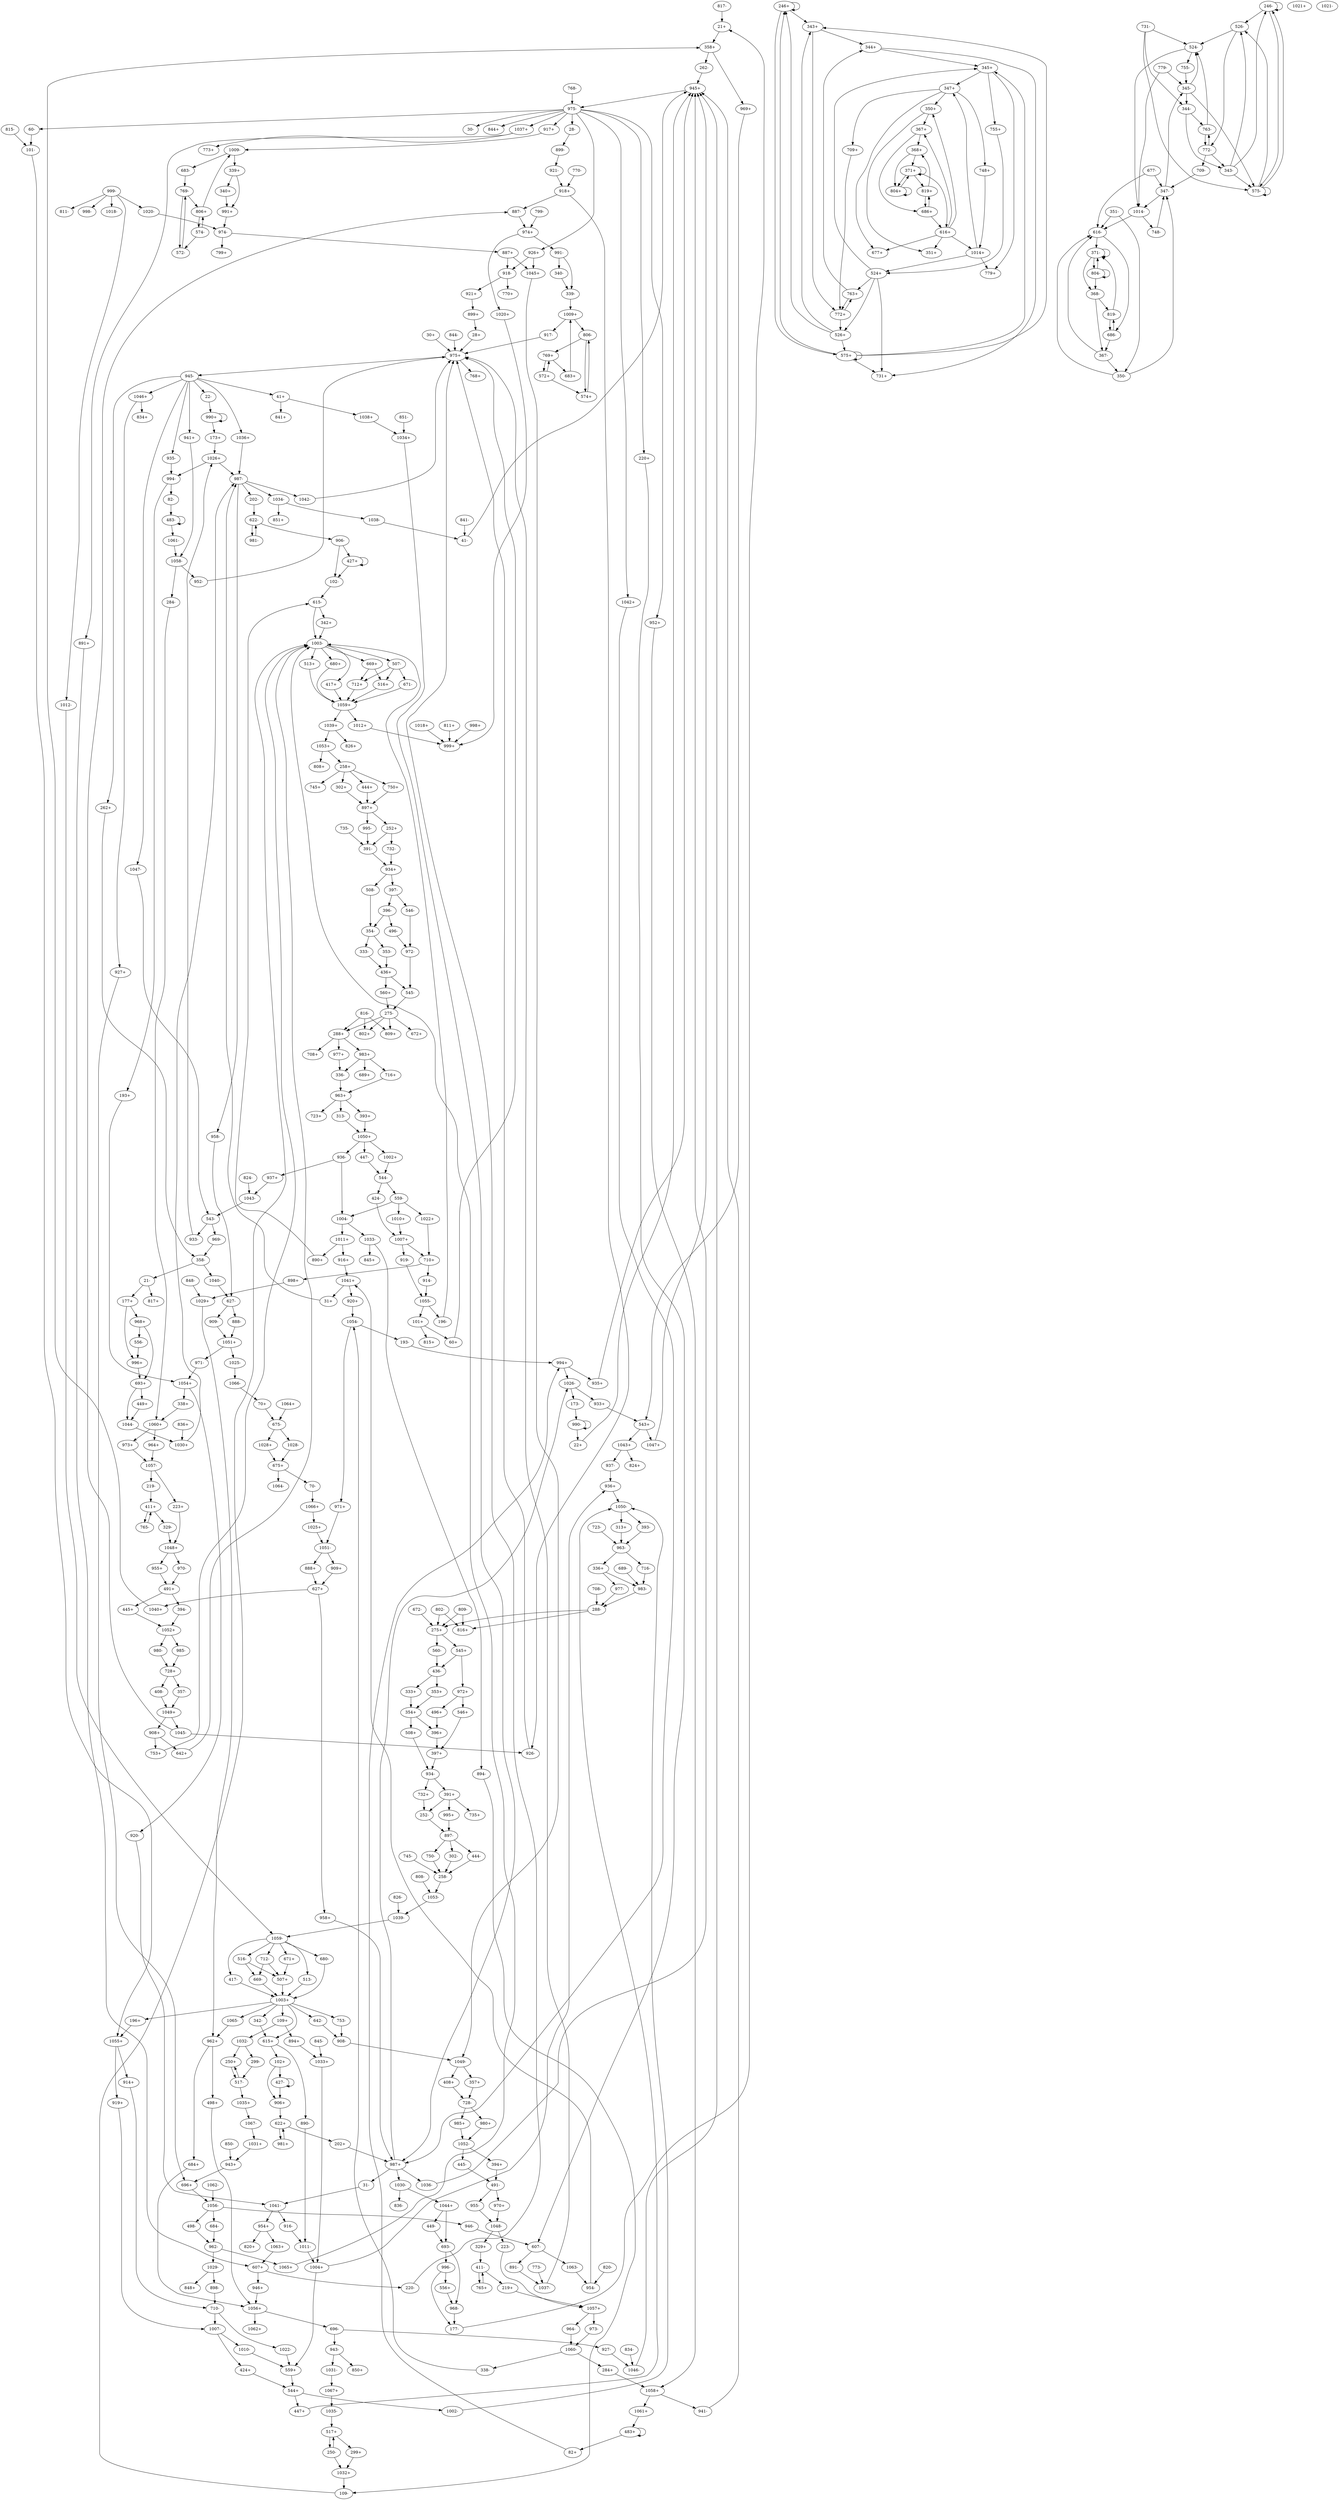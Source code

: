 digraph adj {
graph [k=96]
edge [d=-95]
"21+" [l=53007 C=1890434]
"21-" [l=53007 C=1890434]
"22+" [l=90139 C=2607704]
"22-" [l=90139 C=2607704]
"28+" [l=48884 C=1370904]
"28-" [l=48884 C=1370904]
"30+" [l=26106 C=725198]
"30-" [l=26106 C=725198]
"31+" [l=51885 C=1941957]
"31-" [l=51885 C=1941957]
"41+" [l=38166 C=1432157]
"41-" [l=38166 C=1432157]
"60+" [l=34471 C=1302211]
"60-" [l=34471 C=1302211]
"70+" [l=9150 C=265242]
"70-" [l=9150 C=265242]
"82+" [l=41532 C=1381633]
"82-" [l=41532 C=1381633]
"101+" [l=1276 C=47865]
"101-" [l=1276 C=47865]
"102+" [l=22200 C=797857]
"102-" [l=22200 C=797857]
"109+" [l=350 C=19165]
"109-" [l=350 C=19165]
"173+" [l=39254 C=1178332]
"173-" [l=39254 C=1178332]
"177+" [l=2477 C=88448]
"177-" [l=2477 C=88448]
"193+" [l=44864 C=1351665]
"193-" [l=44864 C=1351665]
"196+" [l=4302 C=156636]
"196-" [l=4302 C=156636]
"202+" [l=14202 C=515195]
"202-" [l=14202 C=515195]
"219+" [l=9313 C=336927]
"219-" [l=9313 C=336927]
"220+" [l=47118 C=1579878]
"220-" [l=47118 C=1579878]
"223+" [l=11473 C=367292]
"223-" [l=11473 C=367292]
"246+" [l=96 C=255]
"246-" [l=96 C=255]
"250+" [l=250 C=4123]
"250-" [l=250 C=4123]
"252+" [l=189 C=6437]
"252-" [l=189 C=6437]
"258+" [l=176 C=18499]
"258-" [l=176 C=18499]
"262+" [l=2547 C=73373]
"262-" [l=2547 C=73373]
"275+" [l=286 C=46417]
"275-" [l=286 C=46417]
"284+" [l=2644 C=95093]
"284-" [l=2644 C=95093]
"288+" [l=219 C=26354]
"288-" [l=219 C=26354]
"299+" [l=256 C=5231]
"299-" [l=256 C=5231]
"302+" [l=191 C=15404]
"302-" [l=191 C=15404]
"313+" [l=191 C=23078]
"313-" [l=191 C=23078]
"329+" [l=5063 C=164733]
"329-" [l=5063 C=164733]
"333+" [l=280 C=15746]
"333-" [l=280 C=15746]
"336+" [l=168 C=18447]
"336-" [l=168 C=18447]
"338+" [l=2241 C=72974]
"338-" [l=2241 C=72974]
"339+" [l=216 C=2535]
"339-" [l=216 C=2535]
"340+" [l=392 C=5524]
"340-" [l=392 C=5524]
"342+" [l=307 C=9457]
"342-" [l=307 C=9457]
"343+" [l=96 C=255]
"343-" [l=96 C=255]
"344+" [l=96 C=255]
"344-" [l=96 C=255]
"345+" [l=96 C=255]
"345-" [l=96 C=255]
"347+" [l=96 C=255]
"347-" [l=96 C=255]
"350+" [l=98 C=765]
"350-" [l=98 C=765]
"351+" [l=139 C=238]
"351-" [l=139 C=238]
"353+" [l=278 C=6239]
"353-" [l=278 C=6239]
"354+" [l=239 C=14249]
"354-" [l=239 C=14249]
"357+" [l=477 C=11357]
"357-" [l=477 C=11357]
"358+" [l=284 C=10398]
"358-" [l=284 C=10398]
"367+" [l=98 C=765]
"367-" [l=98 C=765]
"368+" [l=102 C=1697]
"368-" [l=102 C=1697]
"371+" [l=99 C=840]
"371-" [l=99 C=840]
"391+" [l=156 C=14797]
"391-" [l=156 C=14797]
"393+" [l=191 C=9307]
"393-" [l=191 C=9307]
"394+" [l=1997 C=56787]
"394-" [l=1997 C=56787]
"396+" [l=195 C=11540]
"396-" [l=195 C=11540]
"397+" [l=231 C=25288]
"397-" [l=231 C=25288]
"408+" [l=528 C=12678]
"408-" [l=528 C=12678]
"411+" [l=193 C=5979]
"411-" [l=193 C=5979]
"417+" [l=344 C=11052]
"417-" [l=344 C=11052]
"424+" [l=281 C=5423]
"424-" [l=281 C=5423]
"427+" [l=1881 C=69183]
"427-" [l=1881 C=69183]
"436+" [l=131 C=3670]
"436-" [l=131 C=3670]
"444+" [l=202 C=12619]
"444-" [l=202 C=12619]
"445+" [l=1106 C=33281]
"445-" [l=1106 C=33281]
"447+" [l=191 C=14976]
"447-" [l=191 C=14976]
"449+" [l=246 C=3969]
"449-" [l=246 C=3969]
"483+" [l=203 C=6124]
"483-" [l=203 C=6124]
"491+" [l=152 C=2571]
"491-" [l=152 C=2571]
"496+" [l=181 C=6582]
"496-" [l=181 C=6582]
"498+" [l=191 C=3633]
"498-" [l=191 C=3633]
"507+" [l=176 C=5880]
"507-" [l=176 C=5880]
"508+" [l=342 C=19893]
"508-" [l=342 C=19893]
"513+" [l=326 C=16359]
"513-" [l=326 C=16359]
"516+" [l=164 C=4140]
"516-" [l=164 C=4140]
"517+" [l=155 C=3597]
"517-" [l=155 C=3597]
"524+" [l=96 C=155]
"524-" [l=96 C=155]
"526+" [l=96 C=173]
"526-" [l=96 C=173]
"543+" [l=308 C=17439]
"543-" [l=308 C=17439]
"544+" [l=152 C=9434]
"544-" [l=152 C=9434]
"545+" [l=134 C=7956]
"545-" [l=134 C=7956]
"546+" [l=281 C=14872]
"546-" [l=281 C=14872]
"556+" [l=246 C=4919]
"556-" [l=246 C=4919]
"559+" [l=161 C=10417]
"559-" [l=161 C=10417]
"560+" [l=195 C=3450]
"560-" [l=195 C=3450]
"572+" [l=260 C=2690]
"572-" [l=260 C=2690]
"574+" [l=260 C=2097]
"574-" [l=260 C=2097]
"575+" [l=189 C=4005]
"575-" [l=189 C=4005]
"607+" [l=137 C=2319]
"607-" [l=137 C=2319]
"615+" [l=143 C=3873]
"615-" [l=143 C=3873]
"616+" [l=98 C=436]
"616-" [l=98 C=436]
"622+" [l=131 C=3286]
"622-" [l=131 C=3286]
"627+" [l=165 C=3054]
"627-" [l=165 C=3054]
"642+" [l=191 C=3356]
"642-" [l=191 C=3356]
"669+" [l=176 C=667]
"669-" [l=176 C=667]
"671+" [l=190 C=4564]
"671-" [l=190 C=4564]
"672+" [l=117 C=88]
"672-" [l=117 C=88]
"675+" [l=146 C=3514]
"675-" [l=146 C=3514]
"677+" [l=134 C=252]
"677-" [l=134 C=252]
"680+" [l=246 C=5458]
"680-" [l=246 C=5458]
"683+" [l=189 C=1444]
"683-" [l=189 C=1444]
"684+" [l=191 C=2925]
"684-" [l=191 C=2925]
"686+" [l=175 C=304]
"686-" [l=175 C=304]
"689+" [l=125 C=143]
"689-" [l=125 C=143]
"693+" [l=98 C=110]
"693-" [l=98 C=110]
"696+" [l=212 C=8327]
"696-" [l=212 C=8327]
"708+" [l=133 C=98]
"708-" [l=133 C=98]
"709+" [l=162 C=370]
"709-" [l=162 C=370]
"710+" [l=97 C=111]
"710-" [l=97 C=111]
"712+" [l=176 C=3706]
"712-" [l=176 C=3706]
"716+" [l=191 C=545]
"716-" [l=191 C=545]
"723+" [l=124 C=74]
"723-" [l=124 C=74]
"728+" [l=132 C=2029]
"728-" [l=132 C=2029]
"731+" [l=142 C=3016]
"731-" [l=142 C=3016]
"732+" [l=303 C=5979]
"732-" [l=303 C=5979]
"735+" [l=102 C=15]
"735-" [l=102 C=15]
"745+" [l=128 C=102]
"745-" [l=128 C=102]
"748+" [l=182 C=390]
"748-" [l=182 C=390]
"750+" [l=191 C=288]
"750-" [l=191 C=288]
"753+" [l=191 C=365]
"753-" [l=191 C=365]
"755+" [l=188 C=576]
"755-" [l=188 C=576]
"763+" [l=96 C=3]
"763-" [l=96 C=3]
"765+" [l=183 C=1663]
"765-" [l=183 C=1663]
"768+" [l=114 C=51]
"768-" [l=114 C=51]
"769+" [l=103 C=252]
"769-" [l=103 C=252]
"770+" [l=157 C=173]
"770-" [l=157 C=173]
"772+" [l=150 C=173]
"772-" [l=150 C=173]
"773+" [l=187 C=440]
"773-" [l=187 C=440]
"779+" [l=155 C=340]
"779-" [l=155 C=340]
"799+" [l=110 C=34]
"799-" [l=110 C=34]
"802+" [l=128 C=103]
"802-" [l=128 C=103]
"804+" [l=113 C=40]
"804-" [l=113 C=40]
"806+" [l=104 C=248]
"806-" [l=104 C=248]
"808+" [l=120 C=90]
"808-" [l=120 C=90]
"809+" [l=119 C=78]
"809-" [l=119 C=78]
"811+" [l=111 C=364]
"811-" [l=111 C=364]
"815+" [l=122 C=64]
"815-" [l=122 C=64]
"816+" [l=106 C=34]
"816-" [l=106 C=34]
"817+" [l=123 C=70]
"817-" [l=123 C=70]
"819+" [l=111 C=38]
"819-" [l=111 C=38]
"820+" [l=103 C=18]
"820-" [l=103 C=18]
"824+" [l=140 C=119]
"824-" [l=140 C=119]
"826+" [l=118 C=57]
"826-" [l=118 C=57]
"834+" [l=131 C=142]
"834-" [l=131 C=142]
"836+" [l=163 C=248]
"836-" [l=163 C=248]
"841+" [l=155 C=409]
"841-" [l=155 C=409]
"844+" [l=117 C=53]
"844-" [l=117 C=53]
"845+" [l=126 C=65]
"845-" [l=126 C=65]
"848+" [l=196 C=376]
"848-" [l=196 C=376]
"850+" [l=147 C=178]
"850-" [l=147 C=178]
"851+" [l=128 C=135]
"851-" [l=128 C=135]
"887+" [l=209376 C=5742170]
"887-" [l=209376 C=5742170]
"888+" [l=21865 C=678735]
"888-" [l=21865 C=678735]
"890+" [l=90544 C=3370799]
"890-" [l=90544 C=3370799]
"891+" [l=20063 C=649116]
"891-" [l=20063 C=649116]
"894+" [l=105784 C=3978132]
"894-" [l=105784 C=3978132]
"897+" [l=523 C=106873]
"897-" [l=523 C=106873]
"898+" [l=75740 C=2709329]
"898-" [l=75740 C=2709329]
"899+" [l=120053 C=3344930]
"899-" [l=120053 C=3344930]
"906+" [l=17453 C=653815]
"906-" [l=17453 C=653815]
"908+" [l=21184 C=735067]
"908-" [l=21184 C=735067]
"909+" [l=3227 C=102880]
"909-" [l=3227 C=102880]
"914+" [l=32781 C=1227352]
"914-" [l=32781 C=1227352]
"916+" [l=81373 C=3058103]
"916-" [l=81373 C=3058103]
"917+" [l=61723 C=1713480]
"917-" [l=61723 C=1713480]
"918+" [l=36009 C=960657]
"918-" [l=36009 C=960657]
"919+" [l=26188 C=999214]
"919-" [l=26188 C=999214]
"920+" [l=4215 C=127437]
"920-" [l=4215 C=127437]
"921+" [l=54482 C=1458802]
"921-" [l=54482 C=1458802]
"926+" [l=22845 C=676824]
"926-" [l=22845 C=676824]
"927+" [l=31616 C=1201541]
"927-" [l=31616 C=1201541]
"933+" [l=58615 C=2340307]
"933-" [l=58615 C=2340307]
"934+" [l=426 C=81643]
"934-" [l=426 C=81643]
"935+" [l=9439 C=314995]
"935-" [l=9439 C=314995]
"936+" [l=333 C=15900]
"936-" [l=333 C=15900]
"937+" [l=29707 C=1011045]
"937-" [l=29707 C=1011045]
"941+" [l=22324 C=645723]
"941-" [l=22324 C=645723]
"943+" [l=50197 C=1887848]
"943-" [l=50197 C=1887848]
"945+" [l=356 C=63150]
"945-" [l=356 C=63150]
"946+" [l=11537 C=363442]
"946-" [l=11537 C=363442]
"952+" [l=82230 C=2392414]
"952-" [l=82230 C=2392414]
"954+" [l=51601 C=1632412]
"954-" [l=51601 C=1632412]
"955+" [l=4786 C=170612]
"955-" [l=4786 C=170612]
"958+" [l=48657 C=1526556]
"958-" [l=48657 C=1526556]
"962+" [l=883 C=62946]
"962-" [l=883 C=62946]
"963+" [l=471 C=93290]
"963-" [l=471 C=93290]
"964+" [l=7657 C=247441]
"964-" [l=7657 C=247441]
"968+" [l=218 C=4437]
"968-" [l=218 C=4437]
"969+" [l=3053 C=101752]
"969-" [l=3053 C=101752]
"970+" [l=4863 C=145925]
"970-" [l=4863 C=145925]
"971+" [l=2973 C=93593]
"971-" [l=2973 C=93593]
"972+" [l=287 C=29551]
"972-" [l=287 C=29551]
"973+" [l=6282 C=233328]
"973-" [l=6282 C=233328]
"974+" [l=66736 C=1841448]
"974-" [l=66736 C=1841448]
"975+" [l=389 C=70652]
"975-" [l=389 C=70652]
"977+" [l=325 C=11529]
"977-" [l=325 C=11529]
"980+" [l=1277 C=37469]
"980-" [l=1277 C=37469]
"981+" [l=1264 C=46308]
"981-" [l=1264 C=46308]
"983+" [l=273 C=40595]
"983-" [l=273 C=40595]
"985+" [l=1374 C=45594]
"985-" [l=1374 C=45594]
"987+" [l=177 C=11391]
"987-" [l=177 C=11391]
"990+" [l=436 C=19689]
"990-" [l=436 C=19689]
"991+" [l=2421 C=68383]
"991-" [l=2421 C=68383]
"994+" [l=173 C=7638]
"994-" [l=173 C=7638]
"995+" [l=192 C=19619]
"995-" [l=192 C=19619]
"996+" [l=214 C=4093]
"996-" [l=214 C=4093]
"998+" [l=152 C=762]
"998-" [l=152 C=762]
"999+" [l=125 C=7164]
"999-" [l=125 C=7164]
"1002+" [l=191 C=5213]
"1002-" [l=191 C=5213]
"1003+" [l=131 C=8342]
"1003-" [l=131 C=8342]
"1004+" [l=157 C=6165]
"1004-" [l=157 C=6165]
"1007+" [l=131 C=3962]
"1007-" [l=131 C=3962]
"1009+" [l=140 C=2260]
"1009-" [l=140 C=2260]
"1010+" [l=217 C=4814]
"1010-" [l=217 C=4814]
"1011+" [l=206 C=4867]
"1011-" [l=206 C=4867]
"1012+" [l=188 C=676]
"1012-" [l=188 C=676]
"1014+" [l=98 C=430]
"1014-" [l=98 C=430]
"1018+" [l=113 C=800]
"1018-" [l=113 C=800]
"1020+" [l=189 C=821]
"1020-" [l=189 C=821]
"1021+" [l=126 C=7242]
"1021-" [l=126 C=7242]
"1022+" [l=212 C=6625]
"1022-" [l=212 C=6625]
"1025+" [l=16766 C=514697]
"1025-" [l=16766 C=514697]
"1026+" [l=113 C=2491]
"1026-" [l=113 C=2491]
"1028+" [l=1941 C=59041]
"1028-" [l=1941 C=59041]
"1029+" [l=146791 C=5354006]
"1029-" [l=146791 C=5354006]
"1030+" [l=268273 C=9739814]
"1030-" [l=268273 C=9739814]
"1031+" [l=101714 C=3778558]
"1031-" [l=101714 C=3778558]
"1032+" [l=192717 C=7190025]
"1032-" [l=192717 C=7190025]
"1033+" [l=43734 C=1633226]
"1033-" [l=43734 C=1633226]
"1034+" [l=61726 C=2337519]
"1034-" [l=61726 C=2337519]
"1035+" [l=172481 C=6435395]
"1035-" [l=172481 C=6435395]
"1036+" [l=75544 C=2379474]
"1036-" [l=75544 C=2379474]
"1037+" [l=126511 C=4169438]
"1037-" [l=126511 C=4169438]
"1038+" [l=225065 C=8476738]
"1038-" [l=225065 C=8476738]
"1039+" [l=810 C=176459]
"1039-" [l=810 C=176459]
"1040+" [l=37348 C=1111486]
"1040-" [l=37348 C=1111486]
"1041+" [l=6142 C=420109]
"1041-" [l=6142 C=420109]
"1042+" [l=147541 C=5443491]
"1042-" [l=147541 C=5443491]
"1043+" [l=46234 C=1606563]
"1043-" [l=46234 C=1606563]
"1044+" [l=75517 C=2719051]
"1044-" [l=75517 C=2719051]
"1045+" [l=51540 C=1563946]
"1045-" [l=51540 C=1563946]
"1046+" [l=22798 C=835553]
"1046-" [l=22798 C=835553]
"1047+" [l=303326 C=10360232]
"1047-" [l=303326 C=10360232]
"1048+" [l=1649 C=83701]
"1048-" [l=1649 C=83701]
"1049+" [l=4635 C=265234]
"1049-" [l=4635 C=265234]
"1050+" [l=366 C=65473]
"1050-" [l=366 C=65473]
"1051+" [l=635 C=28932]
"1051-" [l=635 C=28932]
"1052+" [l=2563 C=146500]
"1052-" [l=2563 C=146500]
"1053+" [l=603 C=122781]
"1053-" [l=603 C=122781]
"1054+" [l=485 C=21384]
"1054-" [l=485 C=21384]
"1055+" [l=1163 C=59826]
"1055-" [l=1163 C=59826]
"1056+" [l=2039 C=196555]
"1056-" [l=2039 C=196555]
"1057+" [l=814 C=43363]
"1057-" [l=814 C=43363]
"1058+" [l=343 C=11938]
"1058-" [l=343 C=11938]
"1059+" [l=386 C=69312]
"1059-" [l=386 C=69312]
"1060+" [l=2241 C=131726]
"1060-" [l=2241 C=131726]
"1061+" [l=101739 C=3414872]
"1061-" [l=101739 C=3414872]
"1062+" [l=73833 C=2393604]
"1062-" [l=73833 C=2393604]
"1063+" [l=127172 C=4171616]
"1063-" [l=127172 C=4171616]
"1064+" [l=191761 C=5885626]
"1064-" [l=191761 C=5885626]
"1065+" [l=45253 C=1724496]
"1065-" [l=45253 C=1724496]
"1066+" [l=191 C=0]
"1066-" [l=191 C=0]
"1067+" [l=191 C=0]
"1067-" [l=191 C=0]
"21+" -> "358+"
"21-" -> "177+"
"21-" -> "817+"
"22+" -> "945+" [d=-92]
"22-" -> "990+"
"28+" -> "975+" [d=-30]
"28-" -> "899-" [d=-46]
"30+" -> "975+" [d=-30]
"31+" -> "987-" [d=-76]
"31-" -> "1041-"
"41+" -> "841+"
"41+" -> "1038+"
"41-" -> "945+" [d=-91]
"60+" -> "975+" [d=-31]
"60-" -> "101-"
"70+" -> "675-"
"70-" -> "1066+"
"82+" -> "994+"
"82-" -> "483-"
"101+" -> "60+"
"101+" -> "815+"
"101-" -> "1055+"
"102+" -> "427-"
"102+" -> "906+"
"102-" -> "615-"
"109+" -> "894+"
"109+" -> "1032-"
"109-" -> "1003-" [d=-89]
"173+" -> "1026+"
"173-" -> "990-"
"177+" -> "968+"
"177+" -> "996+" [d=-91]
"177-" -> "21+"
"193+" -> "1054+"
"193-" -> "994+"
"196+" -> "1055+"
"196-" -> "1003-" [d=-87]
"202+" -> "987+" [d=-93]
"202-" -> "622-"
"219+" -> "1057+"
"219-" -> "411+"
"220+" -> "607-"
"220-" -> "975+" [d=-30]
"223+" -> "1048+"
"223-" -> "1057+"
"246+" -> "246+"
"246+" -> "343+"
"246+" -> "575+"
"246-" -> "246-"
"246-" -> "526-"
"246-" -> "575-" [d=-93]
"250+" -> "517-"
"250-" -> "517+" [d=-78]
"250-" -> "1032+" [d=-89]
"252+" -> "732-"
"252+" -> "391-" [d=-49]
"252-" -> "897-"
"258+" -> "745+"
"258+" -> "444+" [d=-36]
"258+" -> "302+" [d=-18]
"258+" -> "750+" [d=-18]
"258-" -> "1053-"
"262+" -> "358-"
"262-" -> "945+" [d=-91]
"275+" -> "545+"
"275+" -> "560-"
"275-" -> "672+"
"275-" -> "288+" [d=-93]
"275-" -> "802+" [d=-93]
"275-" -> "809+" [d=-93]
"284+" -> "1058+"
"284-" -> "1060+"
"288+" -> "977+"
"288+" -> "708+" [d=-66]
"288+" -> "983+" [d=-66]
"288-" -> "816+"
"288-" -> "275+" [d=-93]
"299+" -> "1032+"
"299-" -> "517-"
"302+" -> "897+" [d=-18]
"302-" -> "258-" [d=-18]
"313+" -> "963-" [d=-94]
"313-" -> "1050+"
"329+" -> "411-"
"329-" -> "1048+"
"333+" -> "354+"
"333-" -> "436+"
"336+" -> "977-"
"336+" -> "983-" [d=-72]
"336-" -> "963+"
"338+" -> "1060+"
"338-" -> "1054-"
"339+" -> "340+"
"339+" -> "991+" [d=-87]
"339-" -> "1009+"
"340+" -> "991+"
"340-" -> "339-"
"342+" -> "1003-" [d=-93]
"342-" -> "615+"
"343+" -> "344+"
"343+" -> "772+" [d=-55]
"343-" -> "246-"
"343-" -> "526-"
"343-" -> "575-" [d=-93]
"344+" -> "345+"
"344+" -> "731+"
"344-" -> "343-"
"344-" -> "763-"
"345+" -> "755+"
"345+" -> "347+" [d=-92]
"345+" -> "779+" [d=-92]
"345-" -> "344-"
"345-" -> "575-" [d=-93]
"345-" -> "524-" [d=-93]
"347+" -> "709+"
"347+" -> "748+" [d=-93]
"347+" -> "350+" [d=-92]
"347+" -> "677+" [d=-92]
"347-" -> "345-" [d=-92]
"347-" -> "1014-" [d=-89]
"350+" -> "351+"
"350+" -> "367+"
"350-" -> "347-" [d=-92]
"350-" -> "616-" [d=-82]
"351-" -> "350-"
"351-" -> "616-" [d=-82]
"353+" -> "354+"
"353-" -> "436+"
"354+" -> "508+"
"354+" -> "396+" [d=-82]
"354-" -> "333-"
"354-" -> "353-"
"357+" -> "728-"
"357-" -> "1049+"
"358+" -> "262-"
"358+" -> "969+"
"358-" -> "21-"
"358-" -> "1040-"
"367+" -> "368+"
"367+" -> "686+"
"367-" -> "350-"
"367-" -> "616-" [d=-82]
"368+" -> "371+" [d=-91]
"368+" -> "804+" [d=-17]
"368-" -> "367-"
"368-" -> "819-"
"371+" -> "804+" [d=-17]
"371+" -> "371+" [d=-30]
"371+" -> "616+" [d=-46]
"371+" -> "819+" [d=-46]
"371-" -> "368-" [d=-91]
"371-" -> "804-" [d=-91]
"371-" -> "371-" [d=-30]
"391+" -> "735+"
"391+" -> "995+" [d=-52]
"391+" -> "252-" [d=-49]
"391-" -> "934+"
"393+" -> "1050+"
"393-" -> "963-" [d=-94]
"394+" -> "491-"
"394-" -> "1052+"
"396+" -> "397+"
"396-" -> "496-"
"396-" -> "354-" [d=-82]
"397+" -> "934-"
"397-" -> "396-"
"397-" -> "546-"
"408+" -> "728-"
"408-" -> "1049+"
"411+" -> "329-"
"411+" -> "765-"
"411-" -> "219+"
"411-" -> "765+"
"417+" -> "1059+" [d=-93]
"417-" -> "1003+" [d=-87]
"424+" -> "544+"
"424-" -> "1007+"
"427+" -> "102-"
"427+" -> "427+"
"427-" -> "427-"
"427-" -> "906+"
"436+" -> "560+"
"436+" -> "545-" [d=-34]
"436-" -> "333+"
"436-" -> "353+"
"444+" -> "897+"
"444-" -> "258-" [d=-36]
"445+" -> "1052+"
"445-" -> "491-"
"447+" -> "1050-" [d=-76]
"447-" -> "544-"
"449+" -> "1044-"
"449-" -> "693-"
"483+" -> "82+"
"483+" -> "483+" [d=-14]
"483-" -> "483-" [d=-14]
"483-" -> "1061-"
"491+" -> "394-"
"491+" -> "445+"
"491-" -> "955-"
"491-" -> "970+"
"496+" -> "396+"
"496-" -> "972-"
"498+" -> "1056+" [d=-91]
"498-" -> "962-"
"507+" -> "1003+" [d=-21]
"507-" -> "516+" [d=-80]
"507-" -> "671-" [d=-87]
"507-" -> "712+" [d=-80]
"508+" -> "934-"
"508-" -> "354-"
"513+" -> "1059+" [d=-75]
"513-" -> "1003+" [d=-87]
"516+" -> "1059+" [d=-75]
"516-" -> "507+" [d=-80]
"516-" -> "669-" [d=-80]
"517+" -> "250-"
"517+" -> "299+"
"517-" -> "250+" [d=-78]
"517-" -> "1035+"
"524+" -> "526+" [d=-94]
"524+" -> "763+" [d=-94]
"524+" -> "345+" [d=-93]
"524+" -> "731+" [d=-93]
"524-" -> "755-"
"524-" -> "1014-" [d=-92]
"526+" -> "246+"
"526+" -> "343+"
"526+" -> "575+"
"526-" -> "772-"
"526-" -> "524-" [d=-94]
"543+" -> "1043+"
"543+" -> "1047+"
"543-" -> "933-"
"543-" -> "969-"
"544+" -> "447+"
"544+" -> "1002-"
"544-" -> "424-"
"544-" -> "559-"
"545+" -> "972+"
"545+" -> "436-" [d=-34]
"545-" -> "275-"
"546+" -> "397+"
"546-" -> "972-"
"556+" -> "968-"
"556-" -> "996+"
"559+" -> "544+"
"559-" -> "1010+"
"559-" -> "1004-" [d=-57]
"559-" -> "1022+" [d=-57]
"560+" -> "275-"
"560-" -> "436-"
"572+" -> "574+" [d=-94]
"572+" -> "769+" [d=-94]
"572-" -> "769-"
"574+" -> "806-"
"574-" -> "572-" [d=-94]
"574-" -> "806+" [d=-94]
"575+" -> "345+" [d=-93]
"575+" -> "731+" [d=-93]
"575+" -> "246+" [d=-93]
"575+" -> "343+" [d=-93]
"575+" -> "575+" [d=-93]
"575-" -> "246-"
"575-" -> "526-"
"575-" -> "575-" [d=-93]
"607+" -> "220-"
"607+" -> "946+"
"607-" -> "891-"
"607-" -> "1063-"
"615+" -> "102+"
"615+" -> "890-"
"615-" -> "342+"
"615-" -> "1003-" [d=-18]
"616+" -> "1014+" [d=-91]
"616+" -> "350+" [d=-82]
"616+" -> "677+" [d=-82]
"616+" -> "351+" [d=-82]
"616+" -> "367+" [d=-82]
"616-" -> "686-"
"616-" -> "371-" [d=-46]
"622+" -> "202+"
"622+" -> "981+"
"622-" -> "906-"
"622-" -> "981-"
"627+" -> "958+"
"627+" -> "1040+"
"627-" -> "888-"
"627-" -> "909-"
"642+" -> "1003-" [d=-81]
"642-" -> "908-"
"669+" -> "712+" [d=-80]
"669+" -> "516+" [d=-80]
"669-" -> "1003+" [d=-21]
"671+" -> "507+" [d=-87]
"671-" -> "1059+" [d=-93]
"672-" -> "275+"
"675+" -> "70-"
"675+" -> "1064-"
"675-" -> "1028+"
"675-" -> "1028-"
"677-" -> "347-" [d=-92]
"677-" -> "616-" [d=-82]
"680+" -> "1059+" [d=-93]
"680-" -> "1003+" [d=-92]
"683+" -> "1009+"
"683-" -> "769-"
"684+" -> "1056+" [d=-91]
"684-" -> "962-"
"686+" -> "616+"
"686+" -> "819+"
"686-" -> "367-"
"686-" -> "819-"
"689-" -> "983-" [d=-82]
"693+" -> "449+"
"693+" -> "1044-" [d=-83]
"693-" -> "968-"
"693-" -> "996-"
"696+" -> "1056-"
"696-" -> "927-"
"696-" -> "943-"
"708-" -> "288-" [d=-66]
"709+" -> "772+" [d=-54]
"709-" -> "347-"
"710+" -> "898+"
"710+" -> "914-"
"710-" -> "1007-"
"710-" -> "1022-"
"712+" -> "1059+" [d=-84]
"712-" -> "669-" [d=-80]
"712-" -> "507+" [d=-80]
"716+" -> "963+"
"716-" -> "983-"
"723-" -> "963-"
"728+" -> "357-"
"728+" -> "408-"
"728-" -> "980+"
"728-" -> "985+"
"731-" -> "344-"
"731-" -> "575-" [d=-93]
"731-" -> "524-" [d=-93]
"732+" -> "252-"
"732-" -> "934+"
"735-" -> "391-"
"745-" -> "258-"
"748+" -> "1014+"
"748-" -> "347-" [d=-93]
"750+" -> "897+" [d=-18]
"750-" -> "258-" [d=-18]
"753+" -> "1003-" [d=-81]
"753-" -> "908-"
"755+" -> "524+"
"755-" -> "345-"
"763+" -> "344+"
"763+" -> "772+" [d=-55]
"763-" -> "772-"
"763-" -> "524-" [d=-94]
"765+" -> "411-"
"765-" -> "411+"
"768-" -> "975-"
"769+" -> "572+"
"769+" -> "683+"
"769-" -> "572-" [d=-94]
"769-" -> "806+" [d=-94]
"770-" -> "918+"
"772+" -> "526+"
"772+" -> "763+"
"772-" -> "709-" [d=-54]
"772-" -> "343-" [d=-55]
"772-" -> "763-" [d=-55]
"773-" -> "1037-"
"779-" -> "345-" [d=-92]
"779-" -> "1014-" [d=-89]
"799-" -> "974+"
"802-" -> "816+"
"802-" -> "275+" [d=-93]
"804+" -> "371+" [d=-91]
"804+" -> "804+" [d=-17]
"804-" -> "371-" [d=-17]
"804-" -> "368-" [d=-17]
"804-" -> "804-" [d=-17]
"806+" -> "574-"
"806+" -> "1009-" [d=-78]
"806-" -> "769+" [d=-94]
"806-" -> "574+" [d=-94]
"808-" -> "1053-"
"809-" -> "816+"
"809-" -> "275+" [d=-93]
"811+" -> "999+" [d=-93]
"815-" -> "101-"
"816-" -> "288+"
"816-" -> "802+"
"816-" -> "809+"
"817-" -> "21+"
"819+" -> "368+"
"819+" -> "686+"
"819-" -> "686-"
"819-" -> "371-" [d=-46]
"820-" -> "954-"
"824-" -> "1043-"
"826-" -> "1039-"
"834-" -> "1046-"
"836+" -> "1030+"
"841-" -> "41-"
"844-" -> "975+"
"845-" -> "1033+"
"848-" -> "1029+"
"850-" -> "943+"
"851-" -> "1034+"
"887+" -> "918-"
"887+" -> "1045+"
"887-" -> "974+"
"888+" -> "627+"
"888-" -> "1051+"
"890+" -> "615-"
"890-" -> "1011-"
"891+" -> "607+"
"891-" -> "1037-"
"894+" -> "1033+"
"894-" -> "109-"
"897+" -> "252+"
"897+" -> "995-"
"897-" -> "444-"
"897-" -> "302-" [d=-18]
"897-" -> "750-" [d=-18]
"898+" -> "1029+"
"898-" -> "710-"
"899+" -> "28+" [d=-46]
"899-" -> "921-" [d=-87]
"906+" -> "622+"
"906-" -> "102-"
"906-" -> "427+"
"908+" -> "642+"
"908+" -> "753+"
"908-" -> "1049-"
"909+" -> "627+"
"909-" -> "1051+"
"914+" -> "710-"
"914-" -> "1055-"
"916+" -> "1041+"
"916-" -> "1011-"
"917+" -> "1009-"
"917-" -> "975+" [d=-30]
"918+" -> "887-"
"918+" -> "926-"
"918-" -> "770+"
"918-" -> "921+"
"919+" -> "1007-"
"919-" -> "1055-"
"920+" -> "1054-"
"920-" -> "1041-"
"921+" -> "899+" [d=-87]
"921-" -> "918+"
"926+" -> "918-"
"926+" -> "1045+"
"926-" -> "975+" [d=-30]
"927+" -> "696+"
"927-" -> "1046-"
"933+" -> "543+"
"933-" -> "1026+"
"934+" -> "397-"
"934+" -> "508-"
"934-" -> "391+"
"934-" -> "732+"
"935+" -> "945+" [d=-91]
"935-" -> "994-"
"936+" -> "1050-"
"936-" -> "937+"
"936-" -> "1004-" [d=-57]
"937+" -> "1043-"
"937-" -> "936+"
"941+" -> "1058-"
"941-" -> "945+" [d=-89]
"943+" -> "696+"
"943-" -> "850+"
"943-" -> "1031-"
"945+" -> "975-"
"945-" -> "22-" [d=-92]
"945-" -> "41+" [d=-91]
"945-" -> "262+" [d=-91]
"945-" -> "935-" [d=-91]
"945-" -> "941+" [d=-89]
"945-" -> "1036+" [d=-89]
"945-" -> "1046+"
"945-" -> "1047-" [d=-91]
"946+" -> "1056+"
"946-" -> "607-"
"952+" -> "1058+"
"952-" -> "975+" [d=-30]
"954+" -> "820+"
"954+" -> "1063+"
"954-" -> "1041+"
"955+" -> "491+"
"955-" -> "1048-"
"958+" -> "987+" [d=-85]
"958-" -> "627-"
"962+" -> "498+"
"962+" -> "684+"
"962-" -> "1029-"
"962-" -> "1065+"
"963+" -> "723+"
"963+" -> "313-" [d=-94]
"963+" -> "393+" [d=-94]
"963-" -> "336+"
"963-" -> "716-"
"964+" -> "1057-"
"964-" -> "1060-"
"968+" -> "556-"
"968+" -> "693+"
"968-" -> "177-"
"969+" -> "543+"
"969-" -> "358-"
"970+" -> "1048-"
"970-" -> "491+"
"971+" -> "1051-"
"971-" -> "1054+"
"972+" -> "496+"
"972+" -> "546+"
"972-" -> "545-"
"973+" -> "1057-"
"973-" -> "1060-"
"974+" -> "991-"
"974+" -> "1020+"
"974-" -> "799+"
"974-" -> "887+"
"975+" -> "768+"
"975+" -> "945-"
"975-" -> "844+"
"975-" -> "220+" [d=-30]
"975-" -> "926+" [d=-30]
"975-" -> "60-" [d=-31]
"975-" -> "28-" [d=-30]
"975-" -> "952+" [d=-30]
"975-" -> "30-" [d=-30]
"975-" -> "917+" [d=-30]
"975-" -> "1037+" [d=-31]
"975-" -> "1042+" [d=-30]
"977+" -> "336-"
"977-" -> "288-"
"980+" -> "1052-"
"980-" -> "728+"
"981+" -> "622+"
"981-" -> "622-"
"983+" -> "716+"
"983+" -> "689+" [d=-82]
"983+" -> "336-" [d=-72]
"983-" -> "288-" [d=-66]
"985+" -> "1052-"
"985-" -> "728+"
"987+" -> "1026-"
"987+" -> "31-" [d=-76]
"987+" -> "1030-" [d=-77]
"987+" -> "1036-" [d=-76]
"987-" -> "202-" [d=-93]
"987-" -> "958-" [d=-85]
"987-" -> "1034-"
"987-" -> "1042-" [d=-85]
"990+" -> "173+"
"990+" -> "990+" [d=-68]
"990-" -> "22+"
"990-" -> "990-" [d=-68]
"991+" -> "974-"
"991-" -> "340-"
"991-" -> "339-" [d=-87]
"994+" -> "935+"
"994+" -> "1026-"
"994-" -> "82-"
"994-" -> "193+"
"995+" -> "897-"
"995-" -> "391-" [d=-52]
"996+" -> "693+"
"996-" -> "556+"
"996-" -> "177-" [d=-91]
"998+" -> "999+"
"999-" -> "998-"
"999-" -> "1018-"
"999-" -> "1020-" [d=-94]
"999-" -> "811-" [d=-93]
"999-" -> "1012-" [d=-93]
"1002+" -> "544-"
"1002-" -> "1050-" [d=-76]
"1003+" -> "342-" [d=-93]
"1003+" -> "109+" [d=-89]
"1003+" -> "615+" [d=-18]
"1003+" -> "196+" [d=-87]
"1003+" -> "642-" [d=-81]
"1003+" -> "753-" [d=-81]
"1003+" -> "1065-" [d=-94]
"1003-" -> "680+" [d=-92]
"1003-" -> "417+" [d=-87]
"1003-" -> "513+" [d=-87]
"1003-" -> "507-" [d=-21]
"1003-" -> "669+" [d=-21]
"1004+" -> "936+" [d=-57]
"1004+" -> "559+" [d=-57]
"1004-" -> "1011+"
"1004-" -> "1033-"
"1007+" -> "919-"
"1007+" -> "710+"
"1007-" -> "424+"
"1007-" -> "1010-"
"1009+" -> "917-"
"1009+" -> "806-" [d=-78]
"1009-" -> "339+"
"1009-" -> "683-"
"1010+" -> "1007+"
"1010-" -> "559+"
"1011+" -> "890+"
"1011+" -> "916+"
"1011-" -> "1004+"
"1012+" -> "999+" [d=-93]
"1012-" -> "1059-"
"1014+" -> "524+" [d=-92]
"1014+" -> "347+" [d=-89]
"1014+" -> "779+" [d=-89]
"1014-" -> "748-"
"1014-" -> "616-" [d=-91]
"1018+" -> "999+"
"1020+" -> "999+" [d=-94]
"1020-" -> "974-"
"1022+" -> "710+"
"1022-" -> "559+" [d=-57]
"1025+" -> "1051-"
"1025-" -> "1066-"
"1026+" -> "987-"
"1026+" -> "994-"
"1026-" -> "173-"
"1026-" -> "933+"
"1028+" -> "675+"
"1028-" -> "675+"
"1029+" -> "962+"
"1029-" -> "848+"
"1029-" -> "898-"
"1030+" -> "987-" [d=-77]
"1030-" -> "836-"
"1030-" -> "1044+"
"1031+" -> "943+"
"1031-" -> "1067+"
"1032+" -> "109-"
"1032-" -> "299-"
"1032-" -> "250+" [d=-89]
"1033+" -> "1004+"
"1033-" -> "845+"
"1033-" -> "894-"
"1034+" -> "987+"
"1034-" -> "851+"
"1034-" -> "1038-"
"1035+" -> "1067-"
"1035-" -> "517+"
"1036+" -> "987-" [d=-76]
"1036-" -> "945+" [d=-89]
"1037+" -> "773+"
"1037+" -> "891+"
"1037-" -> "975+" [d=-31]
"1038+" -> "1034+"
"1038-" -> "41-"
"1039+" -> "826+"
"1039+" -> "1053+"
"1039-" -> "1059-"
"1040+" -> "358+"
"1040-" -> "627-"
"1041+" -> "31+"
"1041+" -> "920+"
"1041-" -> "916-"
"1041-" -> "954+"
"1042+" -> "987+" [d=-85]
"1042-" -> "975+" [d=-30]
"1043+" -> "824+"
"1043+" -> "937-"
"1043-" -> "543-"
"1044+" -> "449-"
"1044+" -> "693-" [d=-83]
"1044-" -> "1030+"
"1045+" -> "1049-"
"1045-" -> "887-"
"1045-" -> "926-"
"1046+" -> "834+"
"1046+" -> "927+"
"1046-" -> "945+"
"1047+" -> "945+" [d=-91]
"1047-" -> "543-"
"1048+" -> "955+"
"1048+" -> "970-"
"1048-" -> "223-"
"1048-" -> "329+"
"1049+" -> "908+"
"1049+" -> "1045-"
"1049-" -> "357+"
"1049-" -> "408+"
"1050+" -> "936-"
"1050+" -> "447-" [d=-76]
"1050+" -> "1002+" [d=-76]
"1050-" -> "313+"
"1050-" -> "393-"
"1051+" -> "971-"
"1051+" -> "1025-"
"1051-" -> "888+"
"1051-" -> "909+"
"1052+" -> "980-"
"1052+" -> "985-"
"1052-" -> "394+"
"1052-" -> "445-"
"1053+" -> "258+"
"1053+" -> "808+"
"1053-" -> "1039-"
"1054+" -> "338+"
"1054+" -> "920-"
"1054-" -> "193-"
"1054-" -> "971+"
"1055+" -> "914+"
"1055+" -> "919+"
"1055-" -> "101+"
"1055-" -> "196-"
"1056+" -> "696-"
"1056+" -> "1062+"
"1056-" -> "946-"
"1056-" -> "498-" [d=-91]
"1056-" -> "684-" [d=-91]
"1057+" -> "964-"
"1057+" -> "973-"
"1057-" -> "219-"
"1057-" -> "223+"
"1058+" -> "941-"
"1058+" -> "1061+"
"1058-" -> "284-"
"1058-" -> "952-"
"1059+" -> "1012+"
"1059+" -> "1039+"
"1059-" -> "417-" [d=-93]
"1059-" -> "671+" [d=-93]
"1059-" -> "680-" [d=-93]
"1059-" -> "712-" [d=-84]
"1059-" -> "513-" [d=-75]
"1059-" -> "516-" [d=-75]
"1060+" -> "964+"
"1060+" -> "973+"
"1060-" -> "284+"
"1060-" -> "338-"
"1061+" -> "483+"
"1061-" -> "1058-"
"1062-" -> "1056-"
"1063+" -> "607+"
"1063-" -> "954-"
"1064+" -> "675-"
"1065+" -> "1003-" [d=-94]
"1065-" -> "962+"
"1066+" -> "1025+"
"1066-" -> "70+"
"1067+" -> "1035-"
"1067-" -> "1031+"
}

